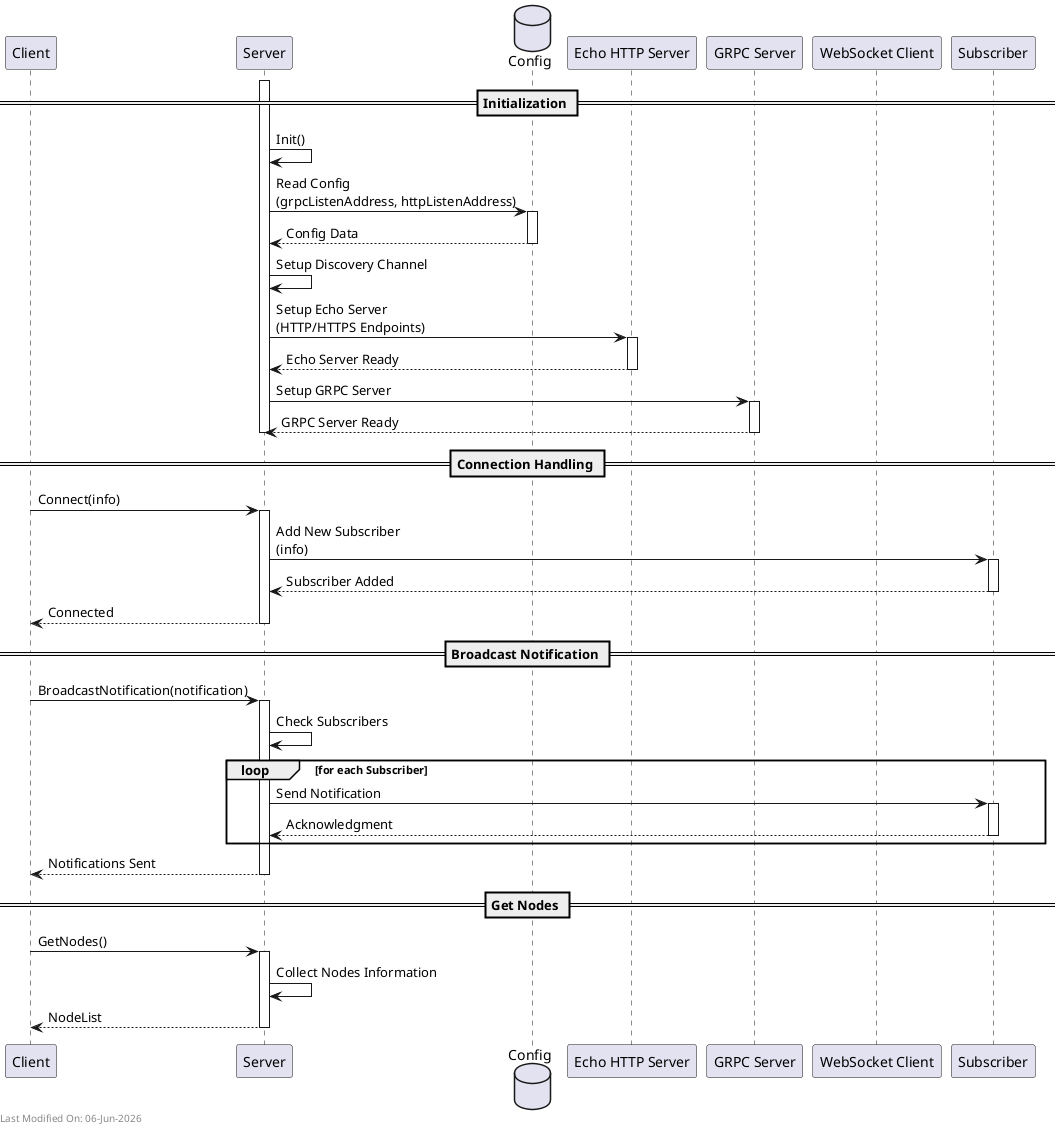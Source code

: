 @startuml
participant Client
participant "Server" as S
database "Config" as C
participant "Echo HTTP Server" as E
participant "GRPC Server" as G
participant "WebSocket Client" as W
participant "Subscriber" as Sub

== Initialization ==
activate S
S -> S : Init()
S -> C : Read Config\n(grpcListenAddress, httpListenAddress)
activate C
C --> S : Config Data
deactivate C
S -> S : Setup Discovery Channel
S -> E : Setup Echo Server\n(HTTP/HTTPS Endpoints)
activate E
E --> S : Echo Server Ready
deactivate E
S -> G : Setup GRPC Server
activate G
G --> S : GRPC Server Ready
deactivate G
deactivate S

== Connection Handling ==
Client -> S : Connect(info)
activate S
S -> Sub : Add New Subscriber\n(info)
activate Sub
Sub --> S : Subscriber Added
deactivate Sub
S --> Client : Connected
deactivate S

== Broadcast Notification ==
Client -> S : BroadcastNotification(notification)
activate S
S -> S : Check Subscribers
loop for each Subscriber
    S -> Sub : Send Notification
    activate Sub
    Sub --> S : Acknowledgment
    deactivate Sub
end
S --> Client : Notifications Sent
deactivate S

== Get Nodes ==
Client -> S : GetNodes()
activate S
S -> S : Collect Nodes Information
S --> Client : NodeList
deactivate S

left footer Last Modified On: %date("dd-MMM-yyyy")

@enduml
